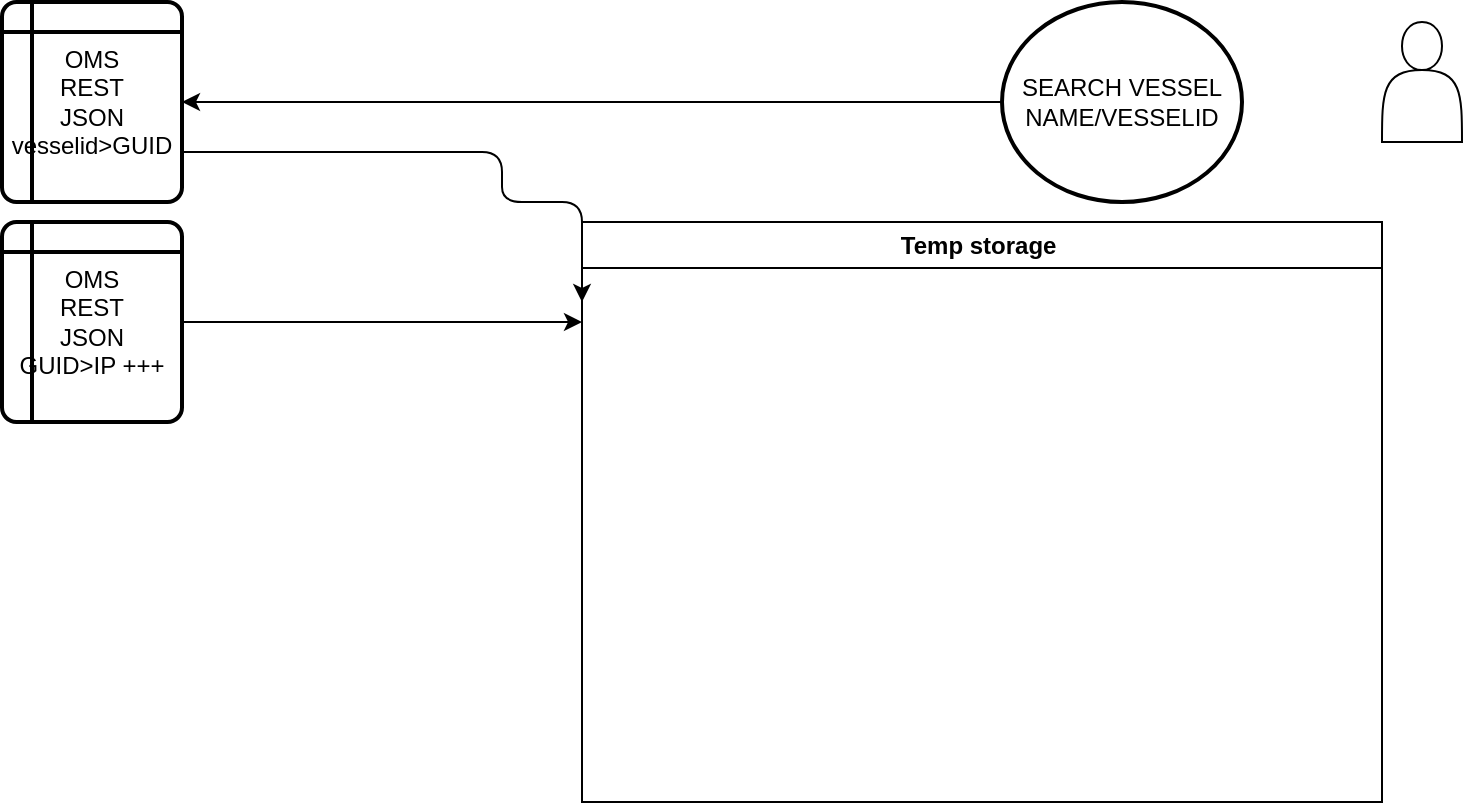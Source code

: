 <mxfile version="22.0.8" type="github">
  <diagram name="Page-1" id="6-BLsQL6_E54FKi304Ce">
    <mxGraphModel dx="876" dy="438" grid="1" gridSize="10" guides="1" tooltips="1" connect="1" arrows="1" fold="1" page="1" pageScale="1" pageWidth="850" pageHeight="1100" math="0" shadow="0">
      <root>
        <mxCell id="0" />
        <mxCell id="1" parent="0" />
        <mxCell id="amxdpG9ZlIqsXfRiLPAi-19" style="edgeStyle=orthogonalEdgeStyle;rounded=1;orthogonalLoop=1;jettySize=auto;html=1;exitX=1;exitY=0.75;exitDx=0;exitDy=0;" edge="1" parent="1" source="amxdpG9ZlIqsXfRiLPAi-5">
          <mxGeometry relative="1" as="geometry">
            <mxPoint x="350" y="200" as="targetPoint" />
            <Array as="points">
              <mxPoint x="310" y="125" />
              <mxPoint x="310" y="150" />
            </Array>
          </mxGeometry>
        </mxCell>
        <mxCell id="amxdpG9ZlIqsXfRiLPAi-5" value="OMS&lt;br&gt;REST&lt;br&gt;JSON&lt;br&gt;vesselid&amp;gt;GUID" style="shape=internalStorage;whiteSpace=wrap;html=1;dx=15;dy=15;rounded=1;arcSize=8;strokeWidth=2;" vertex="1" parent="1">
          <mxGeometry x="60" y="50" width="90" height="100" as="geometry" />
        </mxCell>
        <mxCell id="amxdpG9ZlIqsXfRiLPAi-12" style="edgeStyle=orthogonalEdgeStyle;curved=1;rounded=0;orthogonalLoop=1;jettySize=auto;html=1;entryX=1;entryY=0.5;entryDx=0;entryDy=0;" edge="1" parent="1" source="amxdpG9ZlIqsXfRiLPAi-6" target="amxdpG9ZlIqsXfRiLPAi-5">
          <mxGeometry relative="1" as="geometry" />
        </mxCell>
        <mxCell id="amxdpG9ZlIqsXfRiLPAi-6" value="SEARCH VESSEL NAME/VESSELID" style="strokeWidth=2;html=1;shape=mxgraph.flowchart.start_2;whiteSpace=wrap;" vertex="1" parent="1">
          <mxGeometry x="560" y="50" width="120" height="100" as="geometry" />
        </mxCell>
        <mxCell id="amxdpG9ZlIqsXfRiLPAi-8" value="Temp storage&amp;nbsp;" style="swimlane;whiteSpace=wrap;html=1;" vertex="1" parent="1">
          <mxGeometry x="350" y="160" width="400" height="290" as="geometry" />
        </mxCell>
        <mxCell id="amxdpG9ZlIqsXfRiLPAi-18" style="edgeStyle=orthogonalEdgeStyle;curved=1;rounded=0;orthogonalLoop=1;jettySize=auto;html=1;" edge="1" parent="1" source="amxdpG9ZlIqsXfRiLPAi-14">
          <mxGeometry relative="1" as="geometry">
            <mxPoint x="350" y="210" as="targetPoint" />
          </mxGeometry>
        </mxCell>
        <mxCell id="amxdpG9ZlIqsXfRiLPAi-14" value="OMS&lt;br&gt;REST&lt;br&gt;JSON&lt;br&gt;GUID&amp;gt;IP +++" style="shape=internalStorage;whiteSpace=wrap;html=1;dx=15;dy=15;rounded=1;arcSize=8;strokeWidth=2;" vertex="1" parent="1">
          <mxGeometry x="60" y="160" width="90" height="100" as="geometry" />
        </mxCell>
        <mxCell id="amxdpG9ZlIqsXfRiLPAi-22" value="" style="shape=actor;whiteSpace=wrap;html=1;" vertex="1" parent="1">
          <mxGeometry x="750" y="60" width="40" height="60" as="geometry" />
        </mxCell>
      </root>
    </mxGraphModel>
  </diagram>
</mxfile>
